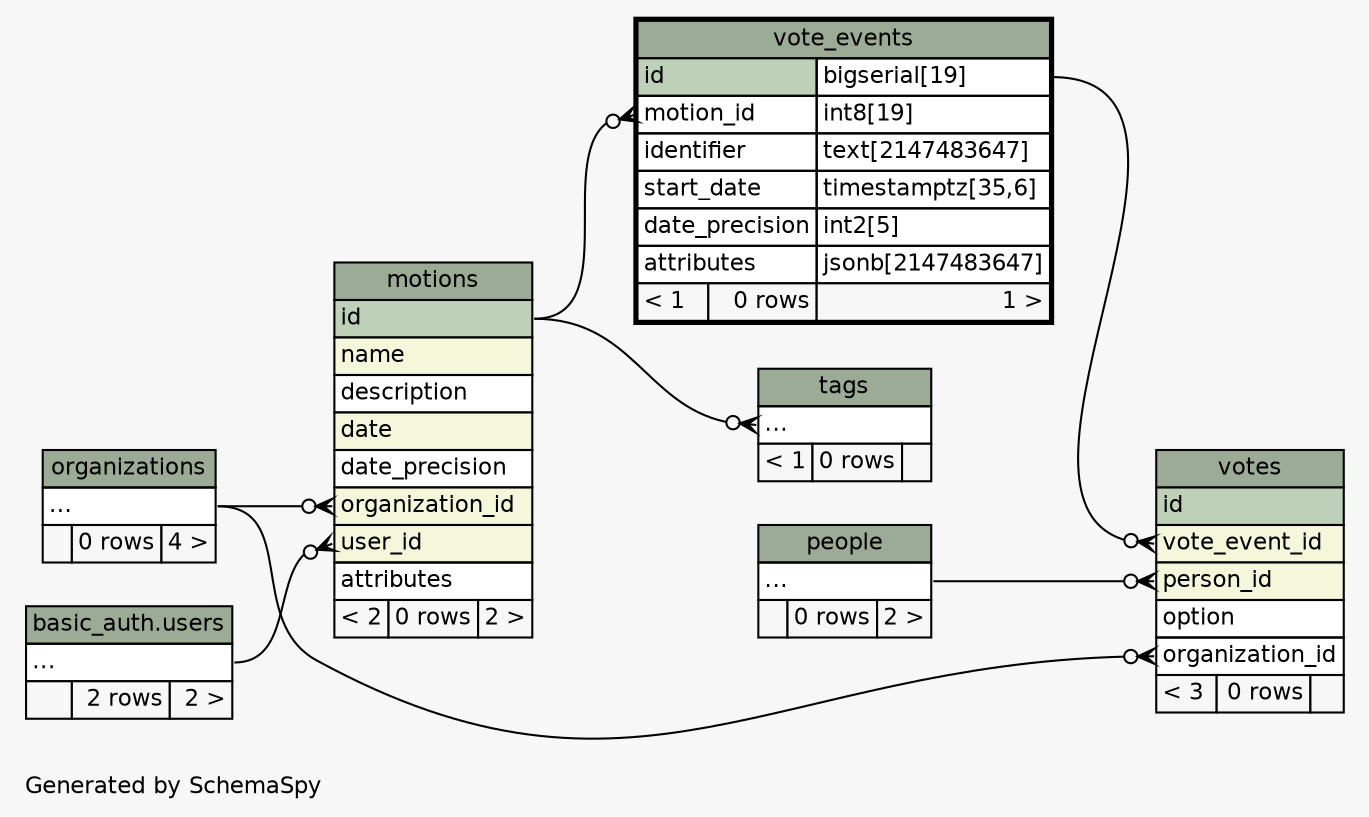 // dot 2.36.0 on Linux 3.13.0-91-generic
// SchemaSpy rev 590
digraph "twoDegreesRelationshipsDiagram" {
  graph [
    rankdir="RL"
    bgcolor="#f7f7f7"
    label="\nGenerated by SchemaSpy"
    labeljust="l"
    nodesep="0.18"
    ranksep="0.46"
    fontname="Helvetica"
    fontsize="11"
  ];
  node [
    fontname="Helvetica"
    fontsize="11"
    shape="plaintext"
  ];
  edge [
    arrowsize="0.8"
  ];
  "motions":"organization_id":w -> "organizations":"elipses":e [arrowhead=none dir=back arrowtail=crowodot];
  "motions":"user_id":w -> "basic_auth.users":"elipses":e [arrowhead=none dir=back arrowtail=crowodot];
  "tags":"elipses":w -> "motions":"id":e [arrowhead=none dir=back arrowtail=crowodot];
  "vote_events":"motion_id":w -> "motions":"id":e [arrowhead=none dir=back arrowtail=crowodot];
  "votes":"organization_id":w -> "organizations":"elipses":e [arrowhead=none dir=back arrowtail=crowodot];
  "votes":"person_id":w -> "people":"elipses":e [arrowhead=none dir=back arrowtail=crowodot];
  "votes":"vote_event_id":w -> "vote_events":"id.type":e [arrowhead=none dir=back arrowtail=crowodot];
  "motions" [
    label=<
    <TABLE BORDER="0" CELLBORDER="1" CELLSPACING="0" BGCOLOR="#ffffff">
      <TR><TD COLSPAN="3" BGCOLOR="#9bab96" ALIGN="CENTER">motions</TD></TR>
      <TR><TD PORT="id" COLSPAN="3" BGCOLOR="#bed1b8" ALIGN="LEFT">id</TD></TR>
      <TR><TD PORT="name" COLSPAN="3" BGCOLOR="#f4f7da" ALIGN="LEFT">name</TD></TR>
      <TR><TD PORT="description" COLSPAN="3" ALIGN="LEFT">description</TD></TR>
      <TR><TD PORT="date" COLSPAN="3" BGCOLOR="#f4f7da" ALIGN="LEFT">date</TD></TR>
      <TR><TD PORT="date_precision" COLSPAN="3" ALIGN="LEFT">date_precision</TD></TR>
      <TR><TD PORT="organization_id" COLSPAN="3" BGCOLOR="#f4f7da" ALIGN="LEFT">organization_id</TD></TR>
      <TR><TD PORT="user_id" COLSPAN="3" BGCOLOR="#f4f7da" ALIGN="LEFT">user_id</TD></TR>
      <TR><TD PORT="attributes" COLSPAN="3" ALIGN="LEFT">attributes</TD></TR>
      <TR><TD ALIGN="LEFT" BGCOLOR="#f7f7f7">&lt; 2</TD><TD ALIGN="RIGHT" BGCOLOR="#f7f7f7">0 rows</TD><TD ALIGN="RIGHT" BGCOLOR="#f7f7f7">2 &gt;</TD></TR>
    </TABLE>>
    URL="motions.html"
    tooltip="motions"
  ];
  "organizations" [
    label=<
    <TABLE BORDER="0" CELLBORDER="1" CELLSPACING="0" BGCOLOR="#ffffff">
      <TR><TD COLSPAN="3" BGCOLOR="#9bab96" ALIGN="CENTER">organizations</TD></TR>
      <TR><TD PORT="elipses" COLSPAN="3" ALIGN="LEFT">...</TD></TR>
      <TR><TD ALIGN="LEFT" BGCOLOR="#f7f7f7">  </TD><TD ALIGN="RIGHT" BGCOLOR="#f7f7f7">0 rows</TD><TD ALIGN="RIGHT" BGCOLOR="#f7f7f7">4 &gt;</TD></TR>
    </TABLE>>
    URL="organizations.html"
    tooltip="organizations"
  ];
  "people" [
    label=<
    <TABLE BORDER="0" CELLBORDER="1" CELLSPACING="0" BGCOLOR="#ffffff">
      <TR><TD COLSPAN="3" BGCOLOR="#9bab96" ALIGN="CENTER">people</TD></TR>
      <TR><TD PORT="elipses" COLSPAN="3" ALIGN="LEFT">...</TD></TR>
      <TR><TD ALIGN="LEFT" BGCOLOR="#f7f7f7">  </TD><TD ALIGN="RIGHT" BGCOLOR="#f7f7f7">0 rows</TD><TD ALIGN="RIGHT" BGCOLOR="#f7f7f7">2 &gt;</TD></TR>
    </TABLE>>
    URL="people.html"
    tooltip="people"
  ];
  "tags" [
    label=<
    <TABLE BORDER="0" CELLBORDER="1" CELLSPACING="0" BGCOLOR="#ffffff">
      <TR><TD COLSPAN="3" BGCOLOR="#9bab96" ALIGN="CENTER">tags</TD></TR>
      <TR><TD PORT="elipses" COLSPAN="3" ALIGN="LEFT">...</TD></TR>
      <TR><TD ALIGN="LEFT" BGCOLOR="#f7f7f7">&lt; 1</TD><TD ALIGN="RIGHT" BGCOLOR="#f7f7f7">0 rows</TD><TD ALIGN="RIGHT" BGCOLOR="#f7f7f7">  </TD></TR>
    </TABLE>>
    URL="tags.html"
    tooltip="tags"
  ];
  "basic_auth.users" [
    label=<
    <TABLE BORDER="0" CELLBORDER="1" CELLSPACING="0" BGCOLOR="#ffffff">
      <TR><TD COLSPAN="3" BGCOLOR="#9bab96" ALIGN="CENTER">basic_auth.users</TD></TR>
      <TR><TD PORT="elipses" COLSPAN="3" ALIGN="LEFT">...</TD></TR>
      <TR><TD ALIGN="LEFT" BGCOLOR="#f7f7f7">  </TD><TD ALIGN="RIGHT" BGCOLOR="#f7f7f7">2 rows</TD><TD ALIGN="RIGHT" BGCOLOR="#f7f7f7">2 &gt;</TD></TR>
    </TABLE>>
    tooltip="basic_auth.users"
  ];
  "vote_events" [
    label=<
    <TABLE BORDER="2" CELLBORDER="1" CELLSPACING="0" BGCOLOR="#ffffff">
      <TR><TD COLSPAN="3" BGCOLOR="#9bab96" ALIGN="CENTER">vote_events</TD></TR>
      <TR><TD PORT="id" COLSPAN="2" BGCOLOR="#bed1b8" ALIGN="LEFT">id</TD><TD PORT="id.type" ALIGN="LEFT">bigserial[19]</TD></TR>
      <TR><TD PORT="motion_id" COLSPAN="2" ALIGN="LEFT">motion_id</TD><TD PORT="motion_id.type" ALIGN="LEFT">int8[19]</TD></TR>
      <TR><TD PORT="identifier" COLSPAN="2" ALIGN="LEFT">identifier</TD><TD PORT="identifier.type" ALIGN="LEFT">text[2147483647]</TD></TR>
      <TR><TD PORT="start_date" COLSPAN="2" ALIGN="LEFT">start_date</TD><TD PORT="start_date.type" ALIGN="LEFT">timestamptz[35,6]</TD></TR>
      <TR><TD PORT="date_precision" COLSPAN="2" ALIGN="LEFT">date_precision</TD><TD PORT="date_precision.type" ALIGN="LEFT">int2[5]</TD></TR>
      <TR><TD PORT="attributes" COLSPAN="2" ALIGN="LEFT">attributes</TD><TD PORT="attributes.type" ALIGN="LEFT">jsonb[2147483647]</TD></TR>
      <TR><TD ALIGN="LEFT" BGCOLOR="#f7f7f7">&lt; 1</TD><TD ALIGN="RIGHT" BGCOLOR="#f7f7f7">0 rows</TD><TD ALIGN="RIGHT" BGCOLOR="#f7f7f7">1 &gt;</TD></TR>
    </TABLE>>
    URL="vote_events.html"
    tooltip="vote_events"
  ];
  "votes" [
    label=<
    <TABLE BORDER="0" CELLBORDER="1" CELLSPACING="0" BGCOLOR="#ffffff">
      <TR><TD COLSPAN="3" BGCOLOR="#9bab96" ALIGN="CENTER">votes</TD></TR>
      <TR><TD PORT="id" COLSPAN="3" BGCOLOR="#bed1b8" ALIGN="LEFT">id</TD></TR>
      <TR><TD PORT="vote_event_id" COLSPAN="3" BGCOLOR="#f4f7da" ALIGN="LEFT">vote_event_id</TD></TR>
      <TR><TD PORT="person_id" COLSPAN="3" BGCOLOR="#f4f7da" ALIGN="LEFT">person_id</TD></TR>
      <TR><TD PORT="option" COLSPAN="3" ALIGN="LEFT">option</TD></TR>
      <TR><TD PORT="organization_id" COLSPAN="3" ALIGN="LEFT">organization_id</TD></TR>
      <TR><TD ALIGN="LEFT" BGCOLOR="#f7f7f7">&lt; 3</TD><TD ALIGN="RIGHT" BGCOLOR="#f7f7f7">0 rows</TD><TD ALIGN="RIGHT" BGCOLOR="#f7f7f7">  </TD></TR>
    </TABLE>>
    URL="votes.html"
    tooltip="votes"
  ];
}

